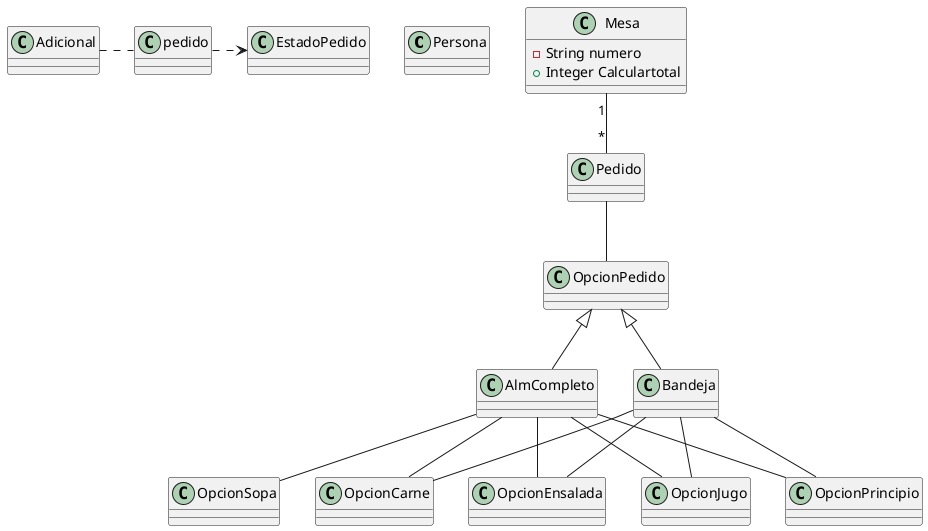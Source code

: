 @startuml "Diagrama de clases"

class Persona

Class Mesa{
  - String numero
  + Integer Calculartotal
}
Mesa "1"-- "*" Pedido

pedido .right.>EstadoPedido
pedido .left- Adicional

Pedido --OpcionPedido

OpcionPedido <|-- AlmCompleto
OpcionPedido <|-- Bandeja

AlmCompleto --OpcionSopa
AlmCompleto --OpcionPrincipio
AlmCompleto --OpcionCarne
AlmCompleto --OpcionEnsalada
AlmCompleto --OpcionJugo


Bandeja --OpcionPrincipio
Bandeja --OpcionCarne
Bandeja --OpcionEnsalada
Bandeja --OpcionJugo



@enduml


' Crear diagramma entidad relacion
' Crear diagrama de clases



